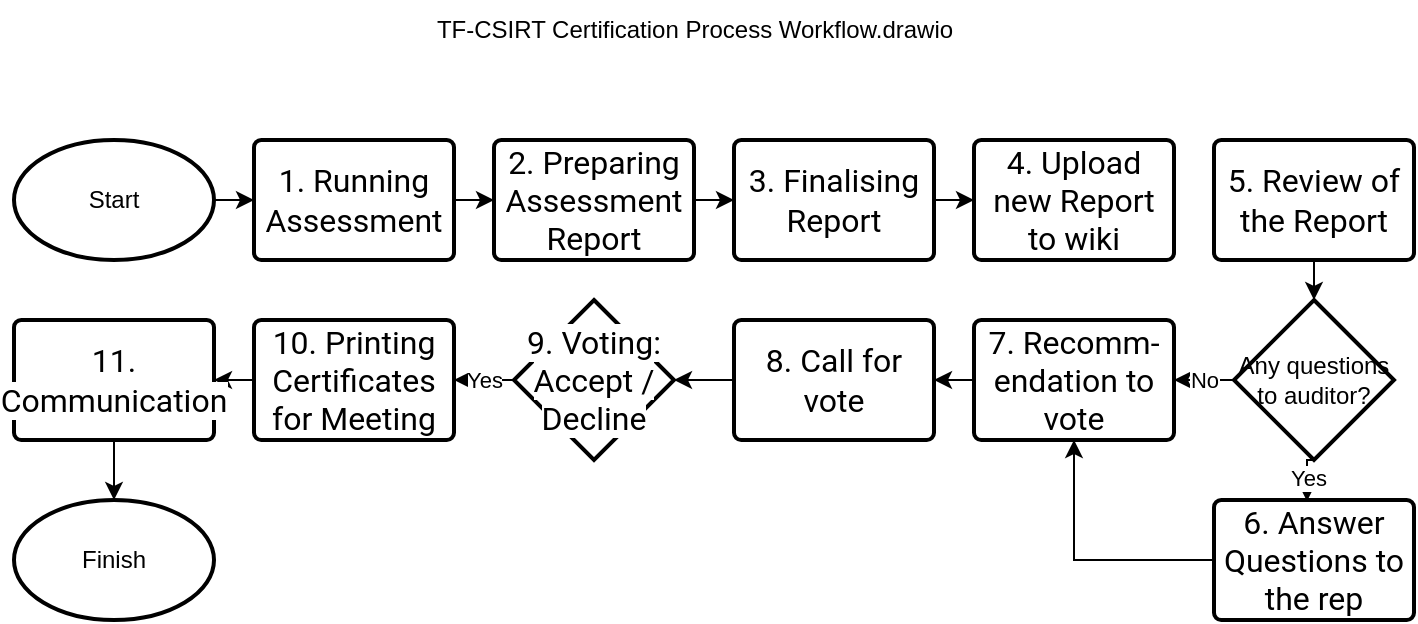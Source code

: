 <mxfile version="20.4.0" type="github">
  <diagram id="SjvjRBxBpNQSDBPTFtZ3" name="Page-1">
    <mxGraphModel dx="1422" dy="788" grid="1" gridSize="10" guides="1" tooltips="1" connect="1" arrows="1" fold="1" page="1" pageScale="1" pageWidth="850" pageHeight="1100" math="0" shadow="0">
      <root>
        <mxCell id="0" />
        <mxCell id="1" parent="0" />
        <mxCell id="GKlPvhUjlpxNrxeBCHZV-4" style="edgeStyle=orthogonalEdgeStyle;rounded=0;orthogonalLoop=1;jettySize=auto;html=1;" parent="1" source="GKlPvhUjlpxNrxeBCHZV-2" target="GKlPvhUjlpxNrxeBCHZV-3" edge="1">
          <mxGeometry relative="1" as="geometry" />
        </mxCell>
        <mxCell id="GKlPvhUjlpxNrxeBCHZV-2" value="Start" style="strokeWidth=2;html=1;shape=mxgraph.flowchart.start_1;whiteSpace=wrap;" parent="1" vertex="1">
          <mxGeometry x="60" y="190" width="100" height="60" as="geometry" />
        </mxCell>
        <mxCell id="GKlPvhUjlpxNrxeBCHZV-7" style="edgeStyle=orthogonalEdgeStyle;rounded=0;orthogonalLoop=1;jettySize=auto;html=1;exitX=1;exitY=0.5;exitDx=0;exitDy=0;exitPerimeter=0;entryX=0;entryY=0.5;entryDx=0;entryDy=0;entryPerimeter=0;" parent="1" source="GKlPvhUjlpxNrxeBCHZV-3" target="GKlPvhUjlpxNrxeBCHZV-6" edge="1">
          <mxGeometry relative="1" as="geometry" />
        </mxCell>
        <mxCell id="GKlPvhUjlpxNrxeBCHZV-3" value="&lt;span style=&quot;font-family: Roboto, &amp;quot;Segoe UI&amp;quot;, Verdana, &amp;quot;Bitstream Vera Sans&amp;quot;, Helvetica, sans-serif; font-size: 16px; text-align: start; background-color: rgb(255, 255, 255);&quot;&gt;1. Running Assessment&lt;/span&gt;" style="strokeWidth=2;html=1;shape=mxgraph.flowchart.terminator;whiteSpace=wrap;" parent="1" vertex="1">
          <mxGeometry x="180" y="190" width="100" height="60" as="geometry" />
        </mxCell>
        <mxCell id="GKlPvhUjlpxNrxeBCHZV-10" style="edgeStyle=orthogonalEdgeStyle;rounded=0;orthogonalLoop=1;jettySize=auto;html=1;exitX=1;exitY=0.5;exitDx=0;exitDy=0;exitPerimeter=0;entryX=0;entryY=0.5;entryDx=0;entryDy=0;entryPerimeter=0;" parent="1" source="GKlPvhUjlpxNrxeBCHZV-6" target="GKlPvhUjlpxNrxeBCHZV-9" edge="1">
          <mxGeometry relative="1" as="geometry" />
        </mxCell>
        <mxCell id="GKlPvhUjlpxNrxeBCHZV-6" value="&lt;span style=&quot;font-family: Roboto, &amp;quot;Segoe UI&amp;quot;, Verdana, &amp;quot;Bitstream Vera Sans&amp;quot;, Helvetica, sans-serif; font-size: 16px; text-align: start; background-color: rgb(255, 255, 255);&quot;&gt;2. Preparing Assessment Report&lt;/span&gt;" style="strokeWidth=2;html=1;shape=mxgraph.flowchart.terminator;whiteSpace=wrap;" parent="1" vertex="1">
          <mxGeometry x="300" y="190" width="100" height="60" as="geometry" />
        </mxCell>
        <mxCell id="GKlPvhUjlpxNrxeBCHZV-20" value="Yes" style="edgeStyle=orthogonalEdgeStyle;rounded=0;orthogonalLoop=1;jettySize=auto;html=1;exitX=0.5;exitY=1;exitDx=0;exitDy=0;exitPerimeter=0;entryX=0.465;entryY=0.011;entryDx=0;entryDy=0;entryPerimeter=0;" parent="1" source="GKlPvhUjlpxNrxeBCHZV-8" target="GKlPvhUjlpxNrxeBCHZV-16" edge="1">
          <mxGeometry relative="1" as="geometry" />
        </mxCell>
        <mxCell id="GKlPvhUjlpxNrxeBCHZV-26" value="No" style="edgeStyle=orthogonalEdgeStyle;rounded=0;orthogonalLoop=1;jettySize=auto;html=1;exitX=0;exitY=0.5;exitDx=0;exitDy=0;exitPerimeter=0;" parent="1" source="GKlPvhUjlpxNrxeBCHZV-8" target="GKlPvhUjlpxNrxeBCHZV-17" edge="1">
          <mxGeometry relative="1" as="geometry" />
        </mxCell>
        <mxCell id="GKlPvhUjlpxNrxeBCHZV-8" value="Any questions to auditor?" style="strokeWidth=2;html=1;shape=mxgraph.flowchart.decision;whiteSpace=wrap;" parent="1" vertex="1">
          <mxGeometry x="670" y="270" width="80" height="80" as="geometry" />
        </mxCell>
        <mxCell id="GKlPvhUjlpxNrxeBCHZV-12" style="edgeStyle=orthogonalEdgeStyle;rounded=0;orthogonalLoop=1;jettySize=auto;html=1;exitX=1;exitY=0.5;exitDx=0;exitDy=0;exitPerimeter=0;entryX=0;entryY=0.5;entryDx=0;entryDy=0;entryPerimeter=0;" parent="1" source="GKlPvhUjlpxNrxeBCHZV-9" target="GKlPvhUjlpxNrxeBCHZV-11" edge="1">
          <mxGeometry relative="1" as="geometry" />
        </mxCell>
        <mxCell id="GKlPvhUjlpxNrxeBCHZV-9" value="&lt;span style=&quot;font-family: Roboto, &amp;quot;Segoe UI&amp;quot;, Verdana, &amp;quot;Bitstream Vera Sans&amp;quot;, Helvetica, sans-serif; font-size: 16px; text-align: start; background-color: rgb(255, 255, 255);&quot;&gt;3. Finalising Report&lt;/span&gt;" style="strokeWidth=2;html=1;shape=mxgraph.flowchart.terminator;whiteSpace=wrap;" parent="1" vertex="1">
          <mxGeometry x="420" y="190" width="100" height="60" as="geometry" />
        </mxCell>
        <mxCell id="GKlPvhUjlpxNrxeBCHZV-11" value="&lt;span style=&quot;font-family: Roboto, &amp;quot;Segoe UI&amp;quot;, Verdana, &amp;quot;Bitstream Vera Sans&amp;quot;, Helvetica, sans-serif; font-size: 16px; text-align: start; background-color: rgb(255, 255, 255);&quot;&gt;4. Upload new Report to wiki&lt;/span&gt;" style="strokeWidth=2;html=1;shape=mxgraph.flowchart.terminator;whiteSpace=wrap;" parent="1" vertex="1">
          <mxGeometry x="540" y="190" width="100" height="60" as="geometry" />
        </mxCell>
        <mxCell id="GKlPvhUjlpxNrxeBCHZV-13" value="Finish" style="strokeWidth=2;html=1;shape=mxgraph.flowchart.start_1;whiteSpace=wrap;" parent="1" vertex="1">
          <mxGeometry x="60" y="370" width="100" height="60" as="geometry" />
        </mxCell>
        <mxCell id="GKlPvhUjlpxNrxeBCHZV-22" style="edgeStyle=orthogonalEdgeStyle;rounded=0;orthogonalLoop=1;jettySize=auto;html=1;exitX=0.5;exitY=1;exitDx=0;exitDy=0;exitPerimeter=0;entryX=0.5;entryY=0;entryDx=0;entryDy=0;entryPerimeter=0;" parent="1" source="GKlPvhUjlpxNrxeBCHZV-15" target="GKlPvhUjlpxNrxeBCHZV-8" edge="1">
          <mxGeometry relative="1" as="geometry" />
        </mxCell>
        <mxCell id="GKlPvhUjlpxNrxeBCHZV-15" value="&lt;span style=&quot;font-family: Roboto, &amp;quot;Segoe UI&amp;quot;, Verdana, &amp;quot;Bitstream Vera Sans&amp;quot;, Helvetica, sans-serif; font-size: 16px; text-align: start; background-color: rgb(255, 255, 255);&quot;&gt;5. Review of the Report&lt;/span&gt;" style="strokeWidth=2;html=1;shape=mxgraph.flowchart.process;whiteSpace=wrap;" parent="1" vertex="1">
          <mxGeometry x="660" y="190" width="100" height="60" as="geometry" />
        </mxCell>
        <mxCell id="GKlPvhUjlpxNrxeBCHZV-25" style="edgeStyle=orthogonalEdgeStyle;rounded=0;orthogonalLoop=1;jettySize=auto;html=1;entryX=0.5;entryY=1;entryDx=0;entryDy=0;entryPerimeter=0;" parent="1" source="GKlPvhUjlpxNrxeBCHZV-16" target="GKlPvhUjlpxNrxeBCHZV-17" edge="1">
          <mxGeometry relative="1" as="geometry" />
        </mxCell>
        <mxCell id="GKlPvhUjlpxNrxeBCHZV-16" value="&lt;span style=&quot;font-family: Roboto, &amp;quot;Segoe UI&amp;quot;, Verdana, &amp;quot;Bitstream Vera Sans&amp;quot;, Helvetica, sans-serif; font-size: 16px; text-align: start; background-color: rgb(255, 255, 255);&quot;&gt;6. Answer Questions to the rep&lt;/span&gt;" style="strokeWidth=2;html=1;shape=mxgraph.flowchart.process;whiteSpace=wrap;" parent="1" vertex="1">
          <mxGeometry x="660" y="370" width="100" height="60" as="geometry" />
        </mxCell>
        <mxCell id="GKlPvhUjlpxNrxeBCHZV-27" style="edgeStyle=orthogonalEdgeStyle;rounded=0;orthogonalLoop=1;jettySize=auto;html=1;entryX=1;entryY=0.5;entryDx=0;entryDy=0;entryPerimeter=0;" parent="1" source="GKlPvhUjlpxNrxeBCHZV-17" target="GKlPvhUjlpxNrxeBCHZV-18" edge="1">
          <mxGeometry relative="1" as="geometry" />
        </mxCell>
        <mxCell id="GKlPvhUjlpxNrxeBCHZV-17" value="&lt;span style=&quot;font-family: Roboto, &amp;quot;Segoe UI&amp;quot;, Verdana, &amp;quot;Bitstream Vera Sans&amp;quot;, Helvetica, sans-serif; font-size: 16px; text-align: start; background-color: rgb(255, 255, 255);&quot;&gt;7. Recomm-endation to vote&lt;/span&gt;" style="strokeWidth=2;html=1;shape=mxgraph.flowchart.terminator;whiteSpace=wrap;" parent="1" vertex="1">
          <mxGeometry x="540" y="280" width="100" height="60" as="geometry" />
        </mxCell>
        <mxCell id="GKlPvhUjlpxNrxeBCHZV-34" style="edgeStyle=orthogonalEdgeStyle;rounded=0;orthogonalLoop=1;jettySize=auto;html=1;entryX=1;entryY=0.5;entryDx=0;entryDy=0;" parent="1" source="GKlPvhUjlpxNrxeBCHZV-18" target="GKlPvhUjlpxNrxeBCHZV-31" edge="1">
          <mxGeometry relative="1" as="geometry" />
        </mxCell>
        <mxCell id="GKlPvhUjlpxNrxeBCHZV-18" value="&lt;span style=&quot;font-family: Roboto, &amp;quot;Segoe UI&amp;quot;, Verdana, &amp;quot;Bitstream Vera Sans&amp;quot;, Helvetica, sans-serif; font-size: 16px; text-align: start; background-color: rgb(255, 255, 255);&quot;&gt;8. Call for vote&lt;/span&gt;" style="strokeWidth=2;html=1;shape=mxgraph.flowchart.process;whiteSpace=wrap;" parent="1" vertex="1">
          <mxGeometry x="420" y="280" width="100" height="60" as="geometry" />
        </mxCell>
        <mxCell id="GKlPvhUjlpxNrxeBCHZV-37" value="" style="edgeStyle=orthogonalEdgeStyle;rounded=0;orthogonalLoop=1;jettySize=auto;html=1;" parent="1" source="GKlPvhUjlpxNrxeBCHZV-28" target="GKlPvhUjlpxNrxeBCHZV-36" edge="1">
          <mxGeometry relative="1" as="geometry" />
        </mxCell>
        <mxCell id="GKlPvhUjlpxNrxeBCHZV-28" value="&lt;span style=&quot;font-family: Roboto, &amp;quot;Segoe UI&amp;quot;, Verdana, &amp;quot;Bitstream Vera Sans&amp;quot;, Helvetica, sans-serif; font-size: 16px; text-align: start; background-color: rgb(255, 255, 255);&quot;&gt;10. Printing Certificates for Meeting&lt;/span&gt;" style="strokeWidth=2;html=1;shape=mxgraph.flowchart.process;whiteSpace=wrap;" parent="1" vertex="1">
          <mxGeometry x="180" y="280" width="100" height="60" as="geometry" />
        </mxCell>
        <mxCell id="GKlPvhUjlpxNrxeBCHZV-35" value="Yes" style="edgeStyle=orthogonalEdgeStyle;rounded=0;orthogonalLoop=1;jettySize=auto;html=1;exitX=0;exitY=0.5;exitDx=0;exitDy=0;entryX=1;entryY=0.5;entryDx=0;entryDy=0;entryPerimeter=0;" parent="1" source="GKlPvhUjlpxNrxeBCHZV-31" target="GKlPvhUjlpxNrxeBCHZV-28" edge="1">
          <mxGeometry relative="1" as="geometry" />
        </mxCell>
        <mxCell id="GKlPvhUjlpxNrxeBCHZV-31" value="&lt;span style=&quot;font-family: Roboto, &amp;quot;Segoe UI&amp;quot;, Verdana, &amp;quot;Bitstream Vera Sans&amp;quot;, Helvetica, sans-serif; font-size: 16px; text-align: start; background-color: rgb(255, 255, 255);&quot;&gt;9. Voting: Accept / Decline&lt;/span&gt;" style="rhombus;whiteSpace=wrap;html=1;strokeWidth=2;" parent="1" vertex="1">
          <mxGeometry x="310" y="270" width="80" height="80" as="geometry" />
        </mxCell>
        <mxCell id="GKlPvhUjlpxNrxeBCHZV-48" style="edgeStyle=orthogonalEdgeStyle;rounded=0;orthogonalLoop=1;jettySize=auto;html=1;entryX=0.5;entryY=0;entryDx=0;entryDy=0;entryPerimeter=0;" parent="1" source="GKlPvhUjlpxNrxeBCHZV-36" target="GKlPvhUjlpxNrxeBCHZV-13" edge="1">
          <mxGeometry relative="1" as="geometry" />
        </mxCell>
        <mxCell id="GKlPvhUjlpxNrxeBCHZV-36" value="&lt;span style=&quot;font-family: Roboto, &amp;quot;Segoe UI&amp;quot;, Verdana, &amp;quot;Bitstream Vera Sans&amp;quot;, Helvetica, sans-serif; font-size: 16px; text-align: start; background-color: rgb(255, 255, 255);&quot;&gt;11. Communication&lt;/span&gt;" style="strokeWidth=2;html=1;shape=mxgraph.flowchart.process;whiteSpace=wrap;" parent="1" vertex="1">
          <mxGeometry x="60" y="280" width="100" height="60" as="geometry" />
        </mxCell>
        <mxCell id="GKlPvhUjlpxNrxeBCHZV-38" value="&lt;span style=&quot;font-family: Roboto, &amp;quot;Segoe UI&amp;quot;, Verdana, &amp;quot;Bitstream Vera Sans&amp;quot;, Helvetica, sans-serif; font-size: 16px; text-align: start; background-color: rgb(255, 255, 255);&quot;&gt;1. Running Assessment&lt;/span&gt;" style="strokeWidth=2;html=1;shape=mxgraph.flowchart.terminator;whiteSpace=wrap;" parent="1" vertex="1">
          <mxGeometry x="180" y="190" width="100" height="60" as="geometry" />
        </mxCell>
        <mxCell id="GKlPvhUjlpxNrxeBCHZV-39" value="&lt;span style=&quot;font-family: Roboto, &amp;quot;Segoe UI&amp;quot;, Verdana, &amp;quot;Bitstream Vera Sans&amp;quot;, Helvetica, sans-serif; font-size: 16px; text-align: start; background-color: rgb(255, 255, 255);&quot;&gt;2. Preparing Assessment Report&lt;/span&gt;" style="strokeWidth=2;html=1;shape=mxgraph.flowchart.terminator;whiteSpace=wrap;" parent="1" vertex="1">
          <mxGeometry x="300" y="190" width="100" height="60" as="geometry" />
        </mxCell>
        <mxCell id="GKlPvhUjlpxNrxeBCHZV-40" value="&lt;span style=&quot;font-family: Roboto, &amp;quot;Segoe UI&amp;quot;, Verdana, &amp;quot;Bitstream Vera Sans&amp;quot;, Helvetica, sans-serif; font-size: 16px; text-align: start; background-color: rgb(255, 255, 255);&quot;&gt;3. Finalising Report&lt;/span&gt;" style="strokeWidth=2;html=1;shape=mxgraph.flowchart.terminator;whiteSpace=wrap;" parent="1" vertex="1">
          <mxGeometry x="420" y="190" width="100" height="60" as="geometry" />
        </mxCell>
        <mxCell id="GKlPvhUjlpxNrxeBCHZV-41" value="&lt;span style=&quot;font-family: Roboto, &amp;quot;Segoe UI&amp;quot;, Verdana, &amp;quot;Bitstream Vera Sans&amp;quot;, Helvetica, sans-serif; font-size: 16px; text-align: start; background-color: rgb(255, 255, 255);&quot;&gt;4. Upload new Report to wiki&lt;/span&gt;" style="strokeWidth=2;html=1;shape=mxgraph.flowchart.terminator;whiteSpace=wrap;" parent="1" vertex="1">
          <mxGeometry x="540" y="190" width="100" height="60" as="geometry" />
        </mxCell>
        <mxCell id="GKlPvhUjlpxNrxeBCHZV-42" value="&lt;span style=&quot;font-family: Roboto, &amp;quot;Segoe UI&amp;quot;, Verdana, &amp;quot;Bitstream Vera Sans&amp;quot;, Helvetica, sans-serif; font-size: 16px; text-align: start; background-color: rgb(255, 255, 255);&quot;&gt;1. Running Assessment&lt;/span&gt;" style="strokeWidth=2;html=1;shape=mxgraph.flowchart.process;whiteSpace=wrap;" parent="1" vertex="1">
          <mxGeometry x="180" y="190" width="100" height="60" as="geometry" />
        </mxCell>
        <mxCell id="GKlPvhUjlpxNrxeBCHZV-43" value="&lt;span style=&quot;font-family: Roboto, &amp;quot;Segoe UI&amp;quot;, Verdana, &amp;quot;Bitstream Vera Sans&amp;quot;, Helvetica, sans-serif; font-size: 16px; text-align: start; background-color: rgb(255, 255, 255);&quot;&gt;2. Preparing Assessment Report&lt;/span&gt;" style="strokeWidth=2;html=1;shape=mxgraph.flowchart.process;whiteSpace=wrap;" parent="1" vertex="1">
          <mxGeometry x="300" y="190" width="100" height="60" as="geometry" />
        </mxCell>
        <mxCell id="GKlPvhUjlpxNrxeBCHZV-44" value="&lt;span style=&quot;font-family: Roboto, &amp;quot;Segoe UI&amp;quot;, Verdana, &amp;quot;Bitstream Vera Sans&amp;quot;, Helvetica, sans-serif; font-size: 16px; text-align: start; background-color: rgb(255, 255, 255);&quot;&gt;3. Finalising Report&lt;/span&gt;" style="strokeWidth=2;html=1;shape=mxgraph.flowchart.process;whiteSpace=wrap;" parent="1" vertex="1">
          <mxGeometry x="420" y="190" width="100" height="60" as="geometry" />
        </mxCell>
        <mxCell id="GKlPvhUjlpxNrxeBCHZV-45" value="&lt;span style=&quot;font-family: Roboto, &amp;quot;Segoe UI&amp;quot;, Verdana, &amp;quot;Bitstream Vera Sans&amp;quot;, Helvetica, sans-serif; font-size: 16px; text-align: start; background-color: rgb(255, 255, 255);&quot;&gt;4. Upload new Report to wiki&lt;/span&gt;" style="strokeWidth=2;html=1;shape=mxgraph.flowchart.process;whiteSpace=wrap;" parent="1" vertex="1">
          <mxGeometry x="540" y="190" width="100" height="60" as="geometry" />
        </mxCell>
        <mxCell id="GKlPvhUjlpxNrxeBCHZV-46" value="&lt;span style=&quot;font-family: Roboto, &amp;quot;Segoe UI&amp;quot;, Verdana, &amp;quot;Bitstream Vera Sans&amp;quot;, Helvetica, sans-serif; font-size: 16px; text-align: start; background-color: rgb(255, 255, 255);&quot;&gt;7. Recomm-endation to vote&lt;/span&gt;" style="strokeWidth=2;html=1;shape=mxgraph.flowchart.process;whiteSpace=wrap;" parent="1" vertex="1">
          <mxGeometry x="540" y="280" width="100" height="60" as="geometry" />
        </mxCell>
        <mxCell id="VGtHFKbhaWOMihHarqae-1" value="TF-CSIRT Certification Process Workflow.drawio" style="text;html=1;resizable=0;autosize=1;align=center;verticalAlign=middle;points=[];fillColor=none;strokeColor=none;rounded=0;" vertex="1" parent="1">
          <mxGeometry x="260" y="120" width="280" height="30" as="geometry" />
        </mxCell>
      </root>
    </mxGraphModel>
  </diagram>
</mxfile>
